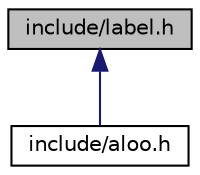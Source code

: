 digraph "include/label.h"
{
 // LATEX_PDF_SIZE
  edge [fontname="Helvetica",fontsize="10",labelfontname="Helvetica",labelfontsize="10"];
  node [fontname="Helvetica",fontsize="10",shape=record];
  Node1 [label="include/label.h",height=0.2,width=0.4,color="black", fillcolor="grey75", style="filled", fontcolor="black",tooltip="Aloo Label related functions."];
  Node1 -> Node2 [dir="back",color="midnightblue",fontsize="10",style="solid",fontname="Helvetica"];
  Node2 [label="include/aloo.h",height=0.2,width=0.4,color="black", fillcolor="white", style="filled",URL="$aloo_8h.html",tooltip="Aloo Project Main file It conatins all the header files."];
}
